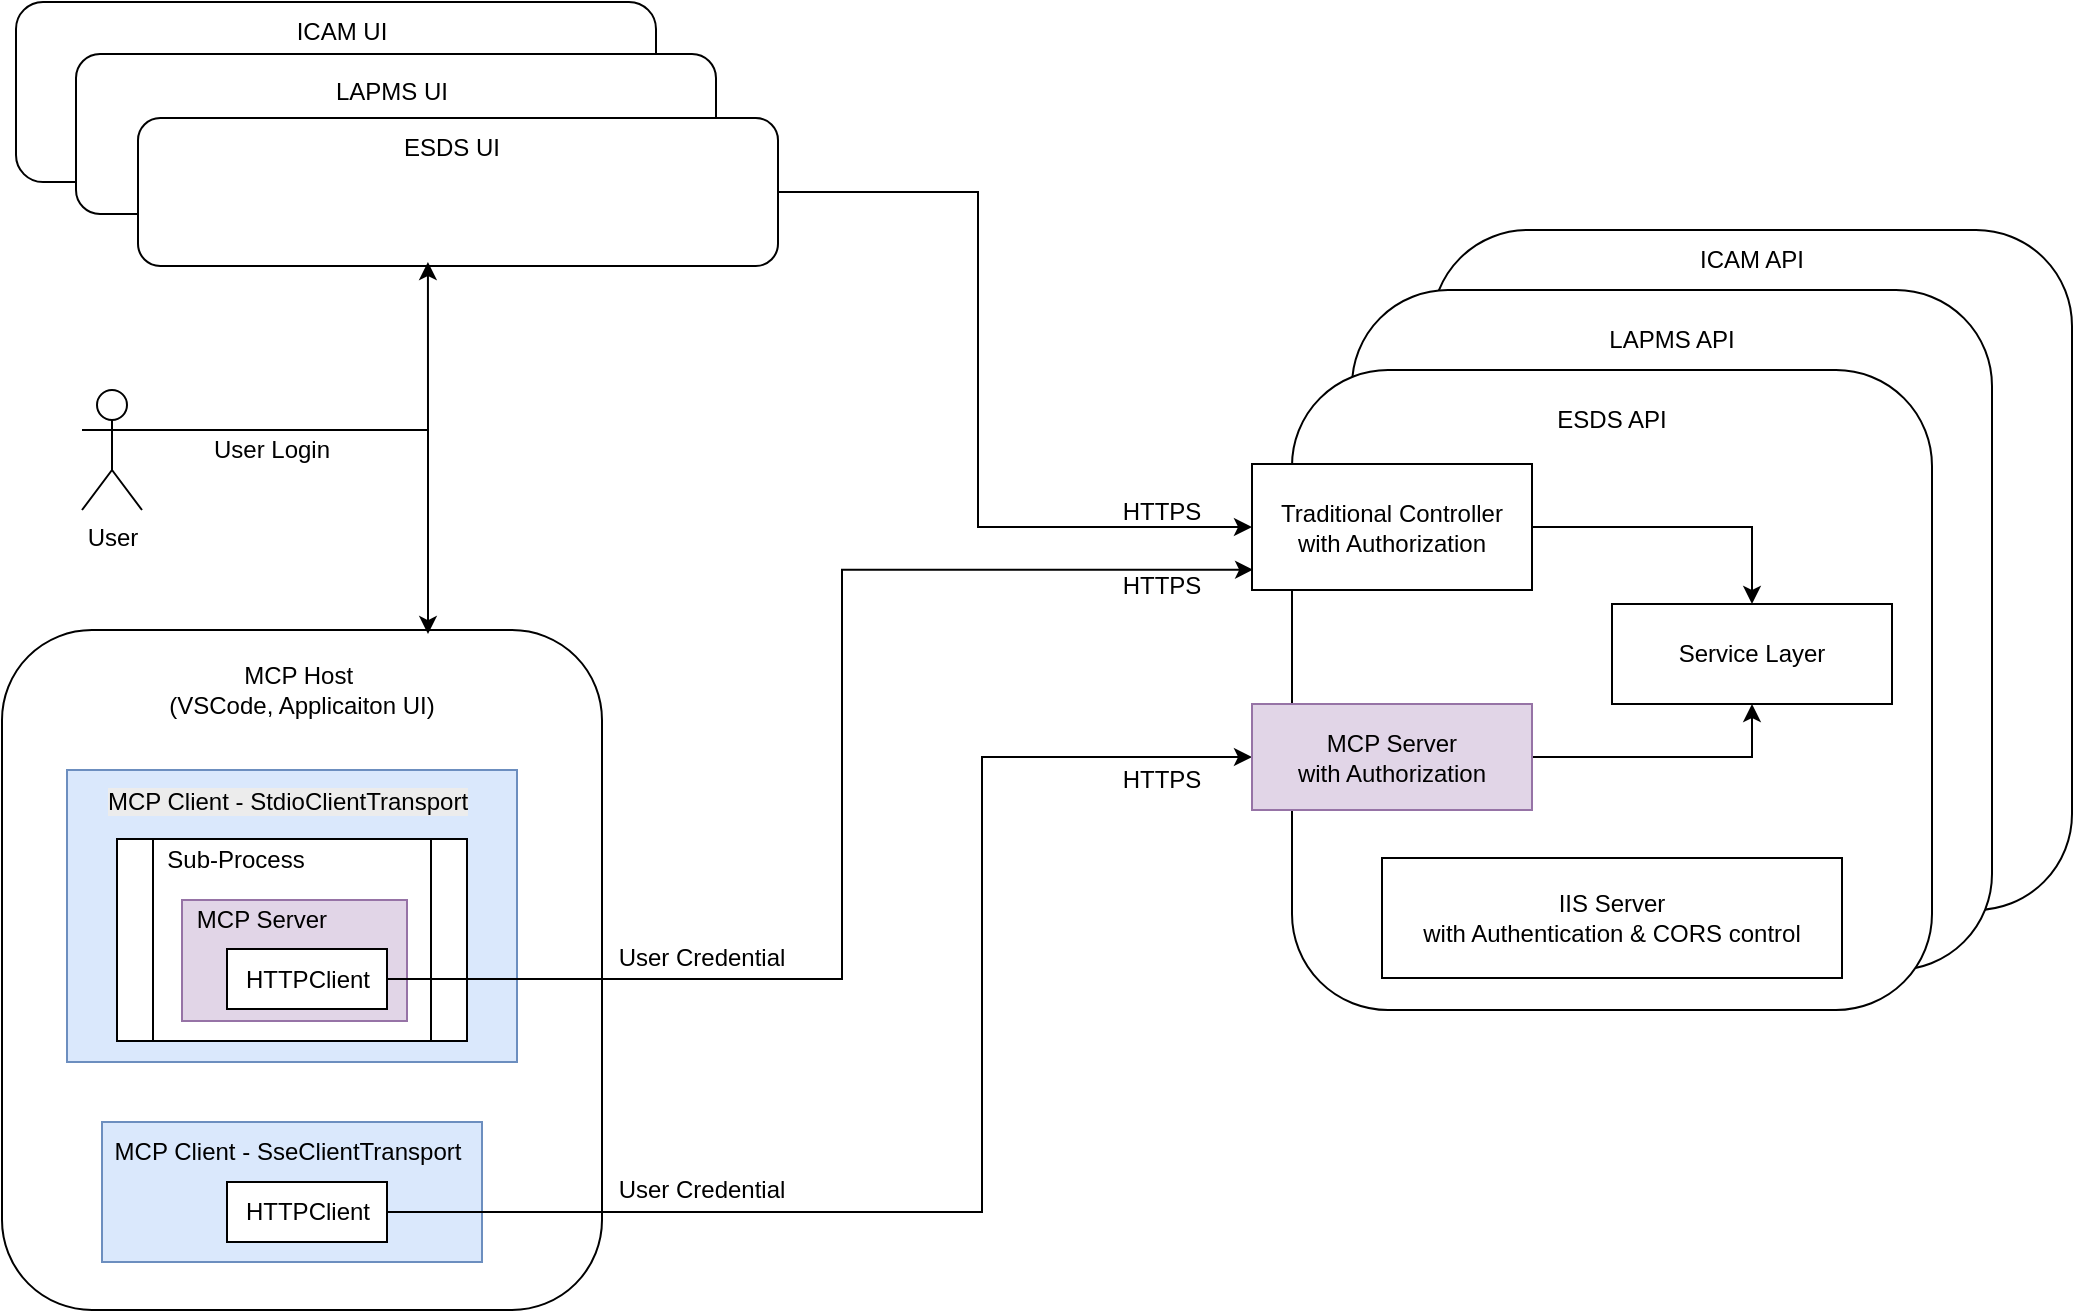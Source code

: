 <mxfile version="24.8.4">
  <diagram name="Page-1" id="uh65TyTY85p8gM1kPZyq">
    <mxGraphModel dx="1122" dy="732" grid="1" gridSize="10" guides="1" tooltips="1" connect="1" arrows="1" fold="1" page="1" pageScale="1" pageWidth="1169" pageHeight="827" math="0" shadow="0">
      <root>
        <mxCell id="0" />
        <mxCell id="1" parent="0" />
        <mxCell id="l2-6AkJiiqIOD9OER1zm-1" value="" style="rounded=1;whiteSpace=wrap;html=1;" parent="1" vertex="1">
          <mxGeometry x="80" y="354" width="300" height="340" as="geometry" />
        </mxCell>
        <mxCell id="l2-6AkJiiqIOD9OER1zm-2" value="MCP Host&amp;nbsp;&lt;div&gt;(VSCode, Applicaiton UI)&lt;/div&gt;" style="text;html=1;align=center;verticalAlign=middle;whiteSpace=wrap;rounded=0;" parent="1" vertex="1">
          <mxGeometry x="150" y="364" width="160" height="40" as="geometry" />
        </mxCell>
        <mxCell id="l2-6AkJiiqIOD9OER1zm-7" value="" style="rounded=0;whiteSpace=wrap;html=1;fillColor=#dae8fc;strokeColor=#6c8ebf;" parent="1" vertex="1">
          <mxGeometry x="130" y="600" width="190" height="70" as="geometry" />
        </mxCell>
        <mxCell id="l2-6AkJiiqIOD9OER1zm-35" style="edgeStyle=orthogonalEdgeStyle;rounded=0;orthogonalLoop=1;jettySize=auto;html=1;exitX=1;exitY=0.5;exitDx=0;exitDy=0;entryX=0;entryY=0.5;entryDx=0;entryDy=0;" parent="1" source="l2-6AkJiiqIOD9OER1zm-62" target="l2-6AkJiiqIOD9OER1zm-15" edge="1">
          <mxGeometry relative="1" as="geometry">
            <Array as="points">
              <mxPoint x="570" y="645" />
              <mxPoint x="570" y="418" />
            </Array>
          </mxGeometry>
        </mxCell>
        <mxCell id="l2-6AkJiiqIOD9OER1zm-8" value="" style="rounded=1;whiteSpace=wrap;html=1;" parent="1" vertex="1">
          <mxGeometry x="795" y="154" width="320" height="340" as="geometry" />
        </mxCell>
        <mxCell id="l2-6AkJiiqIOD9OER1zm-9" value="" style="rounded=1;whiteSpace=wrap;html=1;" parent="1" vertex="1">
          <mxGeometry x="755" y="184" width="320" height="340" as="geometry" />
        </mxCell>
        <mxCell id="l2-6AkJiiqIOD9OER1zm-10" value="" style="rounded=1;whiteSpace=wrap;html=1;" parent="1" vertex="1">
          <mxGeometry x="725" y="224" width="320" height="320" as="geometry" />
        </mxCell>
        <mxCell id="l2-6AkJiiqIOD9OER1zm-11" value="ESDS API" style="text;html=1;align=center;verticalAlign=middle;whiteSpace=wrap;rounded=0;" parent="1" vertex="1">
          <mxGeometry x="816.25" y="234" width="137.5" height="30" as="geometry" />
        </mxCell>
        <mxCell id="l2-6AkJiiqIOD9OER1zm-12" value="ICAM API" style="text;html=1;align=center;verticalAlign=middle;whiteSpace=wrap;rounded=0;" parent="1" vertex="1">
          <mxGeometry x="895" y="154" width="120" height="30" as="geometry" />
        </mxCell>
        <mxCell id="l2-6AkJiiqIOD9OER1zm-13" value="LAPMS API" style="text;html=1;align=center;verticalAlign=middle;whiteSpace=wrap;rounded=0;" parent="1" vertex="1">
          <mxGeometry x="855" y="194" width="120" height="30" as="geometry" />
        </mxCell>
        <mxCell id="l2-6AkJiiqIOD9OER1zm-17" style="edgeStyle=orthogonalEdgeStyle;rounded=0;orthogonalLoop=1;jettySize=auto;html=1;exitX=1;exitY=0.5;exitDx=0;exitDy=0;entryX=0.5;entryY=0;entryDx=0;entryDy=0;" parent="1" source="l2-6AkJiiqIOD9OER1zm-14" target="l2-6AkJiiqIOD9OER1zm-16" edge="1">
          <mxGeometry relative="1" as="geometry" />
        </mxCell>
        <mxCell id="l2-6AkJiiqIOD9OER1zm-14" value="Traditional&amp;nbsp;&lt;span style=&quot;background-color: transparent; color: light-dark(rgb(0, 0, 0), rgb(255, 255, 255));&quot;&gt;Controller&lt;/span&gt;&lt;div&gt;&lt;span style=&quot;background-color: transparent; color: light-dark(rgb(0, 0, 0), rgb(255, 255, 255));&quot;&gt;with Authorization&lt;/span&gt;&lt;/div&gt;" style="rounded=0;whiteSpace=wrap;html=1;" parent="1" vertex="1">
          <mxGeometry x="705" y="271" width="140" height="63" as="geometry" />
        </mxCell>
        <mxCell id="l2-6AkJiiqIOD9OER1zm-18" style="edgeStyle=orthogonalEdgeStyle;rounded=0;orthogonalLoop=1;jettySize=auto;html=1;exitX=1;exitY=0.5;exitDx=0;exitDy=0;entryX=0.5;entryY=1;entryDx=0;entryDy=0;" parent="1" source="l2-6AkJiiqIOD9OER1zm-15" target="l2-6AkJiiqIOD9OER1zm-16" edge="1">
          <mxGeometry relative="1" as="geometry" />
        </mxCell>
        <mxCell id="l2-6AkJiiqIOD9OER1zm-15" value="MCP Server&lt;div&gt;with Authorization&lt;/div&gt;" style="rounded=0;whiteSpace=wrap;html=1;fillColor=#e1d5e7;strokeColor=#9673a6;" parent="1" vertex="1">
          <mxGeometry x="705" y="391" width="140" height="53" as="geometry" />
        </mxCell>
        <mxCell id="l2-6AkJiiqIOD9OER1zm-16" value="Service Layer" style="rounded=0;whiteSpace=wrap;html=1;" parent="1" vertex="1">
          <mxGeometry x="885" y="341" width="140" height="50" as="geometry" />
        </mxCell>
        <mxCell id="l2-6AkJiiqIOD9OER1zm-19" value="IIS Server&lt;div&gt;with Authentication&amp;nbsp;&lt;span style=&quot;background-color: transparent; color: light-dark(rgb(0, 0, 0), rgb(255, 255, 255));&quot;&gt;&amp;amp; CORS control&lt;/span&gt;&lt;/div&gt;" style="rounded=0;whiteSpace=wrap;html=1;" parent="1" vertex="1">
          <mxGeometry x="770" y="468" width="230" height="60" as="geometry" />
        </mxCell>
        <mxCell id="l2-6AkJiiqIOD9OER1zm-21" value="" style="rounded=1;whiteSpace=wrap;html=1;" parent="1" vertex="1">
          <mxGeometry x="87" y="40" width="320" height="90" as="geometry" />
        </mxCell>
        <mxCell id="l2-6AkJiiqIOD9OER1zm-22" value="" style="rounded=1;whiteSpace=wrap;html=1;" parent="1" vertex="1">
          <mxGeometry x="117" y="66" width="320" height="80" as="geometry" />
        </mxCell>
        <mxCell id="l2-6AkJiiqIOD9OER1zm-33" style="edgeStyle=orthogonalEdgeStyle;rounded=0;orthogonalLoop=1;jettySize=auto;html=1;exitX=1;exitY=0.5;exitDx=0;exitDy=0;entryX=0;entryY=0.5;entryDx=0;entryDy=0;" parent="1" source="l2-6AkJiiqIOD9OER1zm-23" target="l2-6AkJiiqIOD9OER1zm-14" edge="1">
          <mxGeometry relative="1" as="geometry">
            <Array as="points">
              <mxPoint x="568" y="135" />
              <mxPoint x="568" y="303" />
            </Array>
          </mxGeometry>
        </mxCell>
        <mxCell id="l2-6AkJiiqIOD9OER1zm-23" value="" style="rounded=1;whiteSpace=wrap;html=1;" parent="1" vertex="1">
          <mxGeometry x="148" y="98" width="320" height="74" as="geometry" />
        </mxCell>
        <mxCell id="l2-6AkJiiqIOD9OER1zm-24" value="ESDS UI" style="text;html=1;align=center;verticalAlign=middle;whiteSpace=wrap;rounded=0;" parent="1" vertex="1">
          <mxGeometry x="236.25" y="98" width="137.5" height="30" as="geometry" />
        </mxCell>
        <mxCell id="l2-6AkJiiqIOD9OER1zm-25" value="ICAM UI" style="text;html=1;align=center;verticalAlign=middle;whiteSpace=wrap;rounded=0;" parent="1" vertex="1">
          <mxGeometry x="190" y="40" width="120" height="30" as="geometry" />
        </mxCell>
        <mxCell id="l2-6AkJiiqIOD9OER1zm-26" value="LAPMS UI" style="text;html=1;align=center;verticalAlign=middle;whiteSpace=wrap;rounded=0;" parent="1" vertex="1">
          <mxGeometry x="215" y="70" width="120" height="30" as="geometry" />
        </mxCell>
        <mxCell id="l2-6AkJiiqIOD9OER1zm-36" value="HTTPS" style="text;html=1;align=center;verticalAlign=middle;whiteSpace=wrap;rounded=0;" parent="1" vertex="1">
          <mxGeometry x="620" y="317" width="80" height="30" as="geometry" />
        </mxCell>
        <mxCell id="l2-6AkJiiqIOD9OER1zm-37" value="HTTPS" style="text;html=1;align=center;verticalAlign=middle;whiteSpace=wrap;rounded=0;" parent="1" vertex="1">
          <mxGeometry x="620" y="414" width="80" height="30" as="geometry" />
        </mxCell>
        <mxCell id="l2-6AkJiiqIOD9OER1zm-38" value="HTTPS" style="text;html=1;align=center;verticalAlign=middle;whiteSpace=wrap;rounded=0;" parent="1" vertex="1">
          <mxGeometry x="620" y="280" width="80" height="30" as="geometry" />
        </mxCell>
        <mxCell id="l2-6AkJiiqIOD9OER1zm-39" value="User Credential" style="text;html=1;align=center;verticalAlign=middle;whiteSpace=wrap;rounded=0;" parent="1" vertex="1">
          <mxGeometry x="380" y="503" width="100" height="30" as="geometry" />
        </mxCell>
        <mxCell id="l2-6AkJiiqIOD9OER1zm-40" value="User Credential" style="text;html=1;align=center;verticalAlign=middle;whiteSpace=wrap;rounded=0;" parent="1" vertex="1">
          <mxGeometry x="380" y="619" width="100" height="30" as="geometry" />
        </mxCell>
        <mxCell id="l2-6AkJiiqIOD9OER1zm-53" style="edgeStyle=orthogonalEdgeStyle;rounded=0;orthogonalLoop=1;jettySize=auto;html=1;exitX=1;exitY=0.333;exitDx=0;exitDy=0;exitPerimeter=0;entryX=0.71;entryY=0.006;entryDx=0;entryDy=0;entryPerimeter=0;" parent="1" source="l2-6AkJiiqIOD9OER1zm-41" target="l2-6AkJiiqIOD9OER1zm-1" edge="1">
          <mxGeometry relative="1" as="geometry">
            <mxPoint x="290" y="350" as="targetPoint" />
          </mxGeometry>
        </mxCell>
        <mxCell id="l2-6AkJiiqIOD9OER1zm-41" value="User" style="shape=umlActor;verticalLabelPosition=bottom;verticalAlign=top;html=1;outlineConnect=0;" parent="1" vertex="1">
          <mxGeometry x="120" y="234" width="30" height="60" as="geometry" />
        </mxCell>
        <mxCell id="l2-6AkJiiqIOD9OER1zm-51" style="edgeStyle=orthogonalEdgeStyle;rounded=0;orthogonalLoop=1;jettySize=auto;html=1;exitX=1;exitY=0.333;exitDx=0;exitDy=0;exitPerimeter=0;entryX=0.453;entryY=0.973;entryDx=0;entryDy=0;entryPerimeter=0;" parent="1" source="l2-6AkJiiqIOD9OER1zm-41" target="l2-6AkJiiqIOD9OER1zm-23" edge="1">
          <mxGeometry relative="1" as="geometry" />
        </mxCell>
        <mxCell id="l2-6AkJiiqIOD9OER1zm-54" value="User Login" style="text;html=1;align=center;verticalAlign=middle;whiteSpace=wrap;rounded=0;" parent="1" vertex="1">
          <mxGeometry x="165" y="249" width="100" height="30" as="geometry" />
        </mxCell>
        <mxCell id="l2-6AkJiiqIOD9OER1zm-6" value="" style="rounded=0;whiteSpace=wrap;html=1;labelBackgroundColor=none;fillColor=#dae8fc;strokeColor=#6c8ebf;" parent="1" vertex="1">
          <mxGeometry x="112.5" y="424" width="225" height="146" as="geometry" />
        </mxCell>
        <mxCell id="l2-6AkJiiqIOD9OER1zm-56" value="&lt;span style=&quot;color: rgb(0, 0, 0); font-family: Helvetica; font-size: 12px; font-style: normal; font-variant-ligatures: normal; font-variant-caps: normal; font-weight: 400; letter-spacing: normal; orphans: 2; text-align: center; text-indent: 0px; text-transform: none; widows: 2; word-spacing: 0px; -webkit-text-stroke-width: 0px; white-space: normal; background-color: rgb(236, 236, 236); text-decoration-thickness: initial; text-decoration-style: initial; text-decoration-color: initial; float: none; display: inline !important;&quot;&gt;MCP Client -&amp;nbsp;&lt;/span&gt;&lt;span style=&quot;background-color: light-dark(rgb(236, 236, 236), rgb(34, 34, 34)); color: light-dark(rgb(0, 0, 0), rgb(237, 237, 237));&quot;&gt;StdioClientTransport&lt;/span&gt;" style="text;html=1;align=center;verticalAlign=middle;whiteSpace=wrap;rounded=0;" parent="1" vertex="1">
          <mxGeometry x="117.5" y="420" width="210" height="40" as="geometry" />
        </mxCell>
        <mxCell id="l2-6AkJiiqIOD9OER1zm-4" value="" style="shape=process;whiteSpace=wrap;html=1;backgroundOutline=1;" parent="1" vertex="1">
          <mxGeometry x="137.5" y="458.5" width="175" height="101" as="geometry" />
        </mxCell>
        <mxCell id="l2-6AkJiiqIOD9OER1zm-5" value="Sub-Process" style="text;html=1;align=center;verticalAlign=middle;whiteSpace=wrap;rounded=0;" parent="1" vertex="1">
          <mxGeometry x="156.5" y="453.5" width="80" height="30" as="geometry" />
        </mxCell>
        <mxCell id="l2-6AkJiiqIOD9OER1zm-55" value="" style="rounded=0;whiteSpace=wrap;html=1;fillColor=#e1d5e7;strokeColor=#9673a6;" parent="1" vertex="1">
          <mxGeometry x="170" y="489" width="112.5" height="60.5" as="geometry" />
        </mxCell>
        <mxCell id="l2-6AkJiiqIOD9OER1zm-60" style="edgeStyle=orthogonalEdgeStyle;rounded=0;orthogonalLoop=1;jettySize=auto;html=1;exitX=1;exitY=0.5;exitDx=0;exitDy=0;entryX=0.004;entryY=0.839;entryDx=0;entryDy=0;entryPerimeter=0;" parent="1" target="l2-6AkJiiqIOD9OER1zm-14" edge="1">
          <mxGeometry relative="1" as="geometry">
            <mxPoint x="272.5" y="528.5" as="sourcePoint" />
            <mxPoint x="700" y="324.5" as="targetPoint" />
            <Array as="points">
              <mxPoint x="500" y="529" />
              <mxPoint x="500" y="324" />
            </Array>
          </mxGeometry>
        </mxCell>
        <mxCell id="l2-6AkJiiqIOD9OER1zm-58" value="HTTPClient" style="rounded=0;whiteSpace=wrap;html=1;" parent="1" vertex="1">
          <mxGeometry x="192.5" y="513.5" width="80" height="30" as="geometry" />
        </mxCell>
        <mxCell id="l2-6AkJiiqIOD9OER1zm-59" value="MCP Server" style="text;html=1;align=center;verticalAlign=middle;whiteSpace=wrap;rounded=0;" parent="1" vertex="1">
          <mxGeometry x="170" y="483.5" width="80" height="30" as="geometry" />
        </mxCell>
        <mxCell id="l2-6AkJiiqIOD9OER1zm-61" value="MCP Client -&amp;nbsp;&lt;span style=&quot;background-color: transparent; color: light-dark(rgb(0, 0, 0), rgb(255, 255, 255));&quot;&gt;SseClientTransport&lt;/span&gt;" style="text;html=1;align=center;verticalAlign=middle;whiteSpace=wrap;rounded=0;" parent="1" vertex="1">
          <mxGeometry x="132.5" y="600" width="180" height="30" as="geometry" />
        </mxCell>
        <mxCell id="l2-6AkJiiqIOD9OER1zm-62" value="HTTPClient" style="rounded=0;whiteSpace=wrap;html=1;" parent="1" vertex="1">
          <mxGeometry x="192.5" y="630" width="80" height="30" as="geometry" />
        </mxCell>
      </root>
    </mxGraphModel>
  </diagram>
</mxfile>
